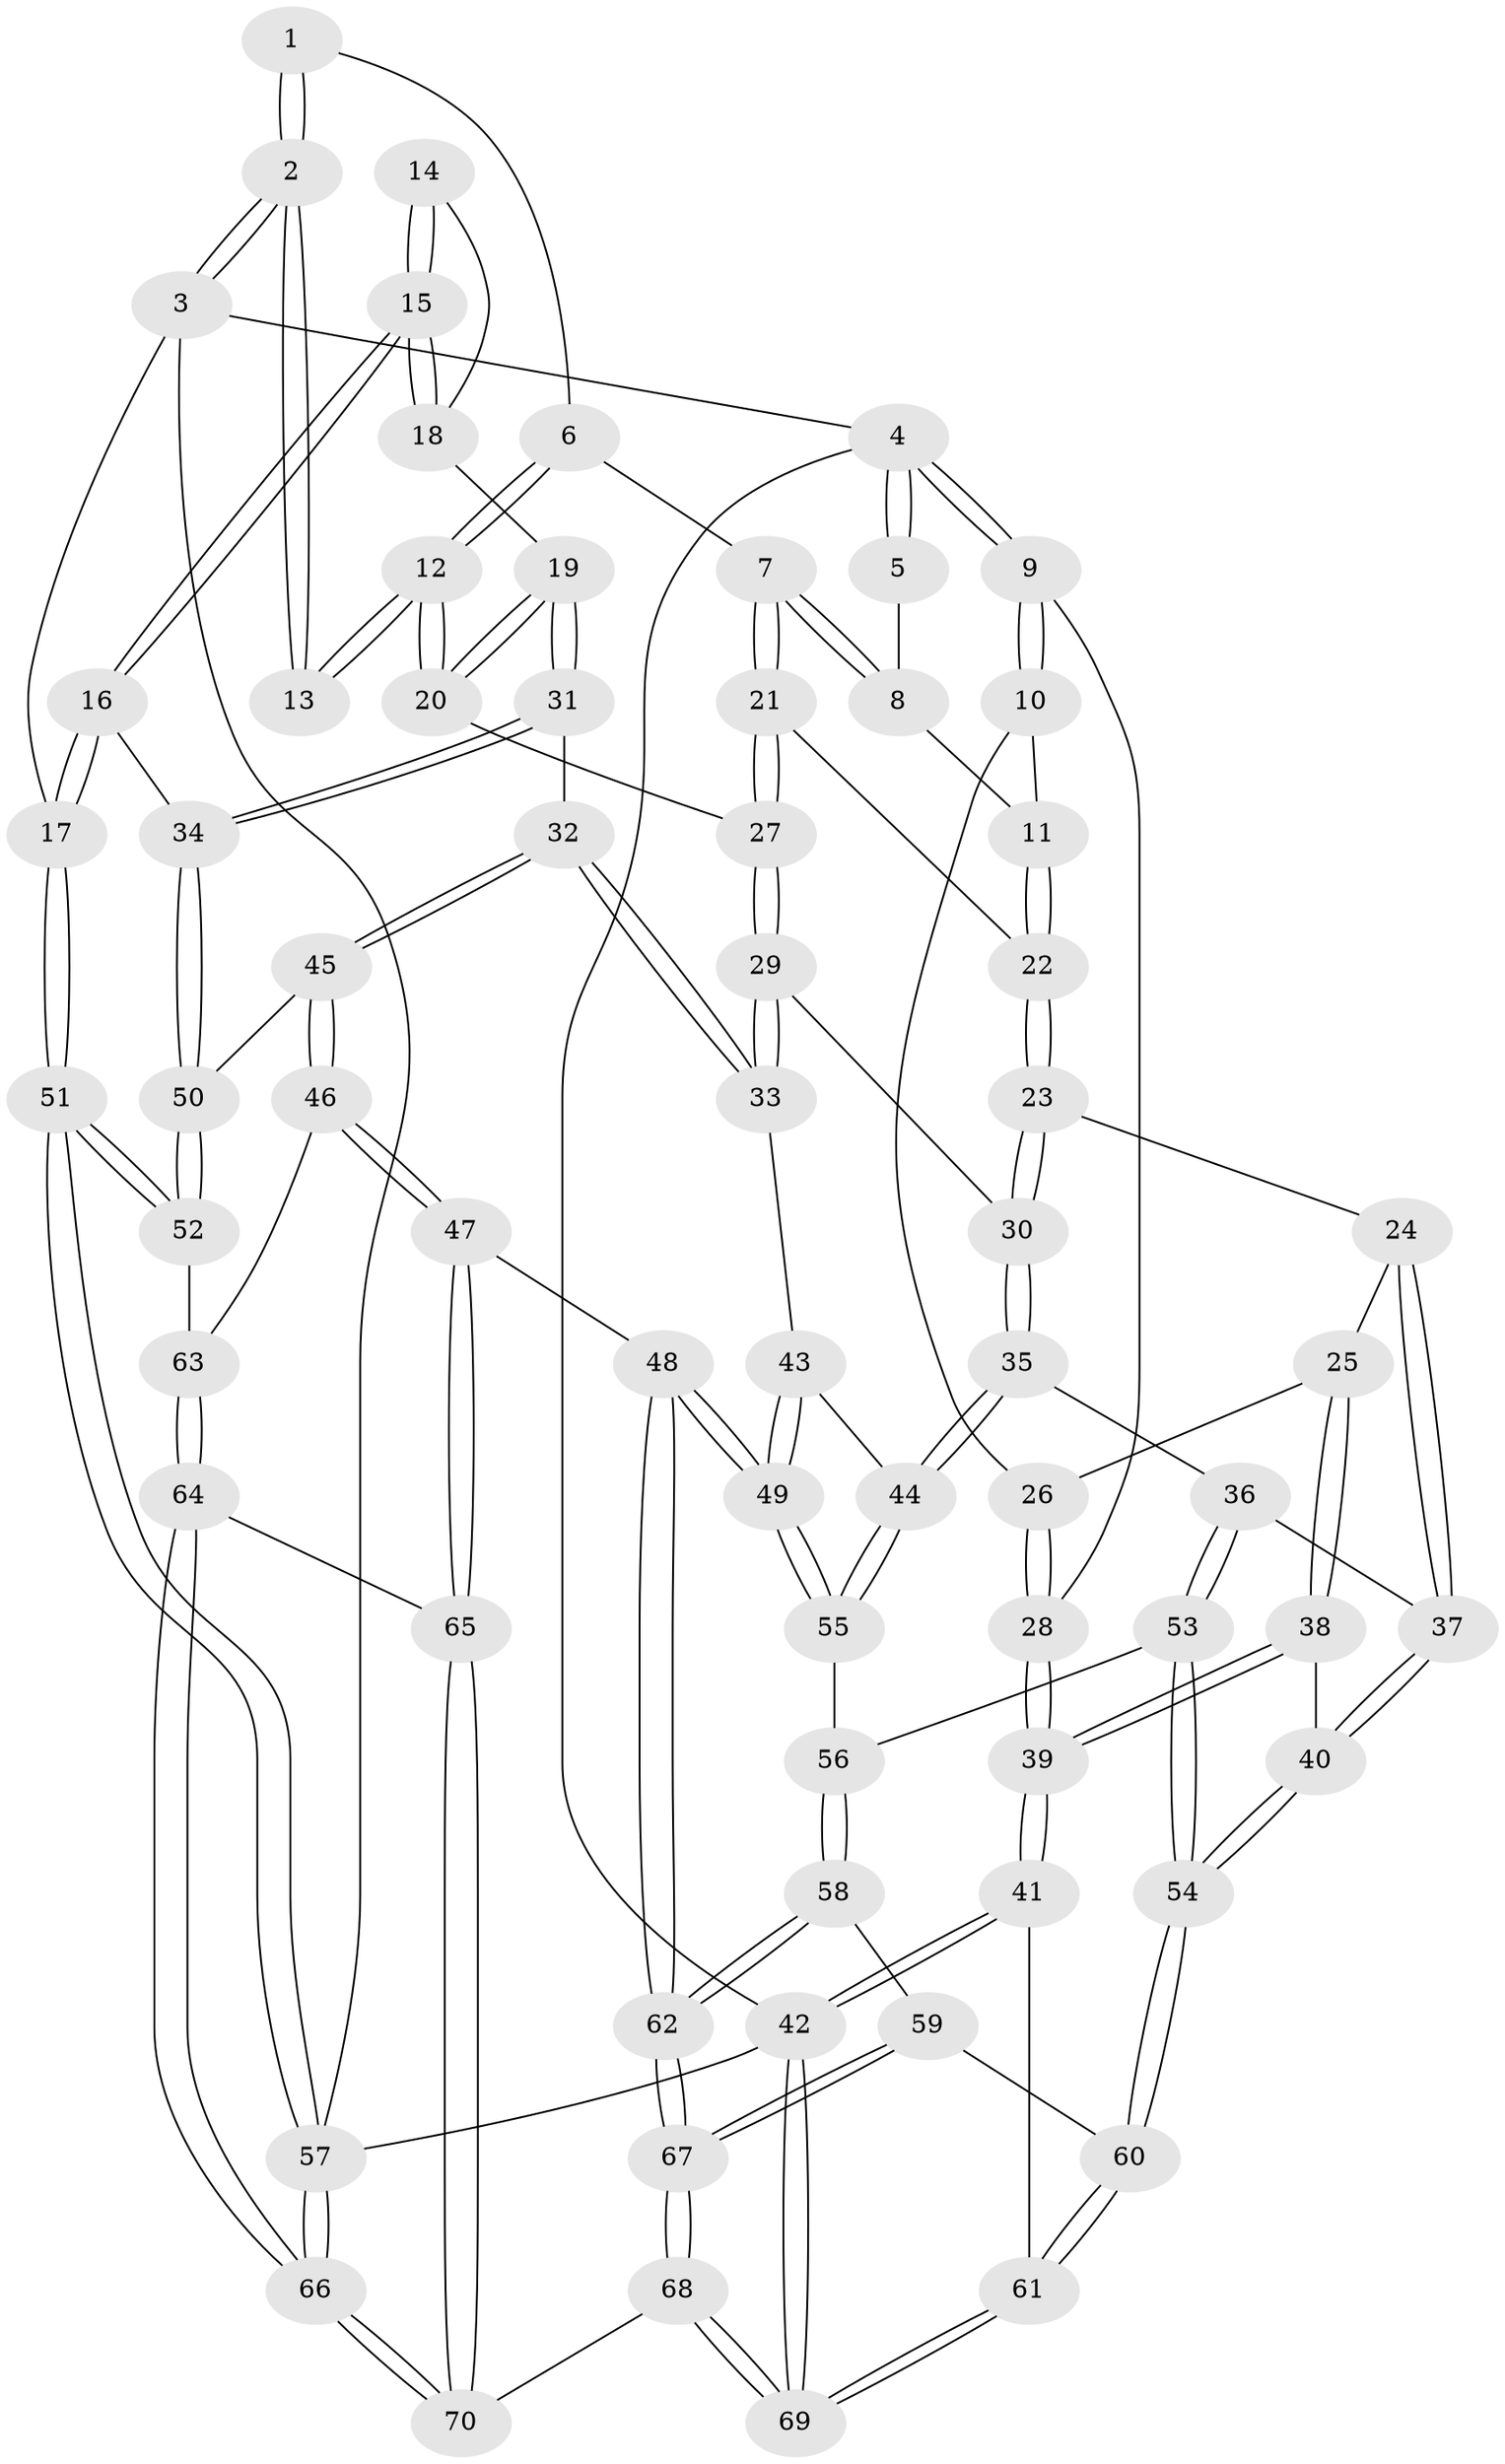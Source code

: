 // Generated by graph-tools (version 1.1) at 2025/51/03/09/25 03:51:06]
// undirected, 70 vertices, 172 edges
graph export_dot {
graph [start="1"]
  node [color=gray90,style=filled];
  1 [pos="+0.49628514811401386+0"];
  2 [pos="+1+0"];
  3 [pos="+1+0"];
  4 [pos="+0+0"];
  5 [pos="+0.3508179450157531+0"];
  6 [pos="+0.503739906158844+0"];
  7 [pos="+0.4104031986462637+0.14517525001830575"];
  8 [pos="+0.26030295087738675+0.020751376907364873"];
  9 [pos="+0+0"];
  10 [pos="+0.18297126172318828+0.10612061434581717"];
  11 [pos="+0.22075585282665766+0.09476088021012913"];
  12 [pos="+0.6450847337019325+0.17640726884370744"];
  13 [pos="+0.8227284620083934+0.011114316716291964"];
  14 [pos="+0.8245810493058456+0.09860392423295168"];
  15 [pos="+1+0.3125189773821147"];
  16 [pos="+1+0.32905562672992816"];
  17 [pos="+1+0.3199205732592232"];
  18 [pos="+0.8167048594141048+0.26829773647980143"];
  19 [pos="+0.7857513211534569+0.27173507147511056"];
  20 [pos="+0.644485213327857+0.22060053109830588"];
  21 [pos="+0.3978063879731524+0.19671335624269187"];
  22 [pos="+0.35925809963863975+0.22784889458625232"];
  23 [pos="+0.3573127098132401+0.23361600317155634"];
  24 [pos="+0.24783898247101158+0.29994988111881554"];
  25 [pos="+0.1776705986217536+0.3074971226012152"];
  26 [pos="+0.13350350030918087+0.19492645626824834"];
  27 [pos="+0.6277507674686528+0.23423352339054498"];
  28 [pos="+0+0.16431435965668456"];
  29 [pos="+0.5567864258782457+0.42173855398297383"];
  30 [pos="+0.4531737464282921+0.42594931809723924"];
  31 [pos="+0.7413234231577719+0.43387699077578995"];
  32 [pos="+0.6360771650505184+0.47620477815667833"];
  33 [pos="+0.5796155475851634+0.44607714298956375"];
  34 [pos="+0.8865776087523974+0.5075283092589389"];
  35 [pos="+0.3643112079933628+0.5053099200980339"];
  36 [pos="+0.359173441216348+0.505876605819239"];
  37 [pos="+0.33528860438985497+0.5045670318272146"];
  38 [pos="+0.005068283439565208+0.5152503961093012"];
  39 [pos="+0+0.5195830932278273"];
  40 [pos="+0.1202318025999751+0.5641617269834498"];
  41 [pos="+0+0.7373242907710821"];
  42 [pos="+0+1"];
  43 [pos="+0.5505870888110945+0.5378790462634637"];
  44 [pos="+0.4387577431577071+0.6251248529469668"];
  45 [pos="+0.7347662100512182+0.6941831095015544"];
  46 [pos="+0.7317325560051248+0.7099227994847851"];
  47 [pos="+0.6438397517676602+0.7632301374892111"];
  48 [pos="+0.5612235711483258+0.7737446178262098"];
  49 [pos="+0.5439813885787251+0.7516581874755073"];
  50 [pos="+0.8740998057115852+0.5370510720927975"];
  51 [pos="+1+0.77934019024311"];
  52 [pos="+1+0.7462470177663688"];
  53 [pos="+0.32728396778910174+0.6700680017392621"];
  54 [pos="+0.19424480135232017+0.692136976792617"];
  55 [pos="+0.4598219333299156+0.6796659592171083"];
  56 [pos="+0.37253512768317437+0.6969965208404668"];
  57 [pos="+1+1"];
  58 [pos="+0.28050002596691254+0.8118555100817132"];
  59 [pos="+0.2706829858101831+0.8163779192359919"];
  60 [pos="+0.22484843864658838+0.809549904426412"];
  61 [pos="+0.17498343235415734+0.8665421777251614"];
  62 [pos="+0.5571366724905122+0.7789344667016761"];
  63 [pos="+0.8310700926383326+0.7680490127153219"];
  64 [pos="+0.9046533496779832+1"];
  65 [pos="+0.6868133170053649+0.8862544328277215"];
  66 [pos="+1+1"];
  67 [pos="+0.4544665944380624+1"];
  68 [pos="+0.44977059291883104+1"];
  69 [pos="+0.1052991462435581+1"];
  70 [pos="+0.5717354415156334+1"];
  1 -- 2;
  1 -- 2;
  1 -- 6;
  2 -- 3;
  2 -- 3;
  2 -- 13;
  2 -- 13;
  3 -- 4;
  3 -- 17;
  3 -- 57;
  4 -- 5;
  4 -- 5;
  4 -- 9;
  4 -- 9;
  4 -- 42;
  5 -- 8;
  6 -- 7;
  6 -- 12;
  6 -- 12;
  7 -- 8;
  7 -- 8;
  7 -- 21;
  7 -- 21;
  8 -- 11;
  9 -- 10;
  9 -- 10;
  9 -- 28;
  10 -- 11;
  10 -- 26;
  11 -- 22;
  11 -- 22;
  12 -- 13;
  12 -- 13;
  12 -- 20;
  12 -- 20;
  14 -- 15;
  14 -- 15;
  14 -- 18;
  15 -- 16;
  15 -- 16;
  15 -- 18;
  15 -- 18;
  16 -- 17;
  16 -- 17;
  16 -- 34;
  17 -- 51;
  17 -- 51;
  18 -- 19;
  19 -- 20;
  19 -- 20;
  19 -- 31;
  19 -- 31;
  20 -- 27;
  21 -- 22;
  21 -- 27;
  21 -- 27;
  22 -- 23;
  22 -- 23;
  23 -- 24;
  23 -- 30;
  23 -- 30;
  24 -- 25;
  24 -- 37;
  24 -- 37;
  25 -- 26;
  25 -- 38;
  25 -- 38;
  26 -- 28;
  26 -- 28;
  27 -- 29;
  27 -- 29;
  28 -- 39;
  28 -- 39;
  29 -- 30;
  29 -- 33;
  29 -- 33;
  30 -- 35;
  30 -- 35;
  31 -- 32;
  31 -- 34;
  31 -- 34;
  32 -- 33;
  32 -- 33;
  32 -- 45;
  32 -- 45;
  33 -- 43;
  34 -- 50;
  34 -- 50;
  35 -- 36;
  35 -- 44;
  35 -- 44;
  36 -- 37;
  36 -- 53;
  36 -- 53;
  37 -- 40;
  37 -- 40;
  38 -- 39;
  38 -- 39;
  38 -- 40;
  39 -- 41;
  39 -- 41;
  40 -- 54;
  40 -- 54;
  41 -- 42;
  41 -- 42;
  41 -- 61;
  42 -- 69;
  42 -- 69;
  42 -- 57;
  43 -- 44;
  43 -- 49;
  43 -- 49;
  44 -- 55;
  44 -- 55;
  45 -- 46;
  45 -- 46;
  45 -- 50;
  46 -- 47;
  46 -- 47;
  46 -- 63;
  47 -- 48;
  47 -- 65;
  47 -- 65;
  48 -- 49;
  48 -- 49;
  48 -- 62;
  48 -- 62;
  49 -- 55;
  49 -- 55;
  50 -- 52;
  50 -- 52;
  51 -- 52;
  51 -- 52;
  51 -- 57;
  51 -- 57;
  52 -- 63;
  53 -- 54;
  53 -- 54;
  53 -- 56;
  54 -- 60;
  54 -- 60;
  55 -- 56;
  56 -- 58;
  56 -- 58;
  57 -- 66;
  57 -- 66;
  58 -- 59;
  58 -- 62;
  58 -- 62;
  59 -- 60;
  59 -- 67;
  59 -- 67;
  60 -- 61;
  60 -- 61;
  61 -- 69;
  61 -- 69;
  62 -- 67;
  62 -- 67;
  63 -- 64;
  63 -- 64;
  64 -- 65;
  64 -- 66;
  64 -- 66;
  65 -- 70;
  65 -- 70;
  66 -- 70;
  66 -- 70;
  67 -- 68;
  67 -- 68;
  68 -- 69;
  68 -- 69;
  68 -- 70;
}

